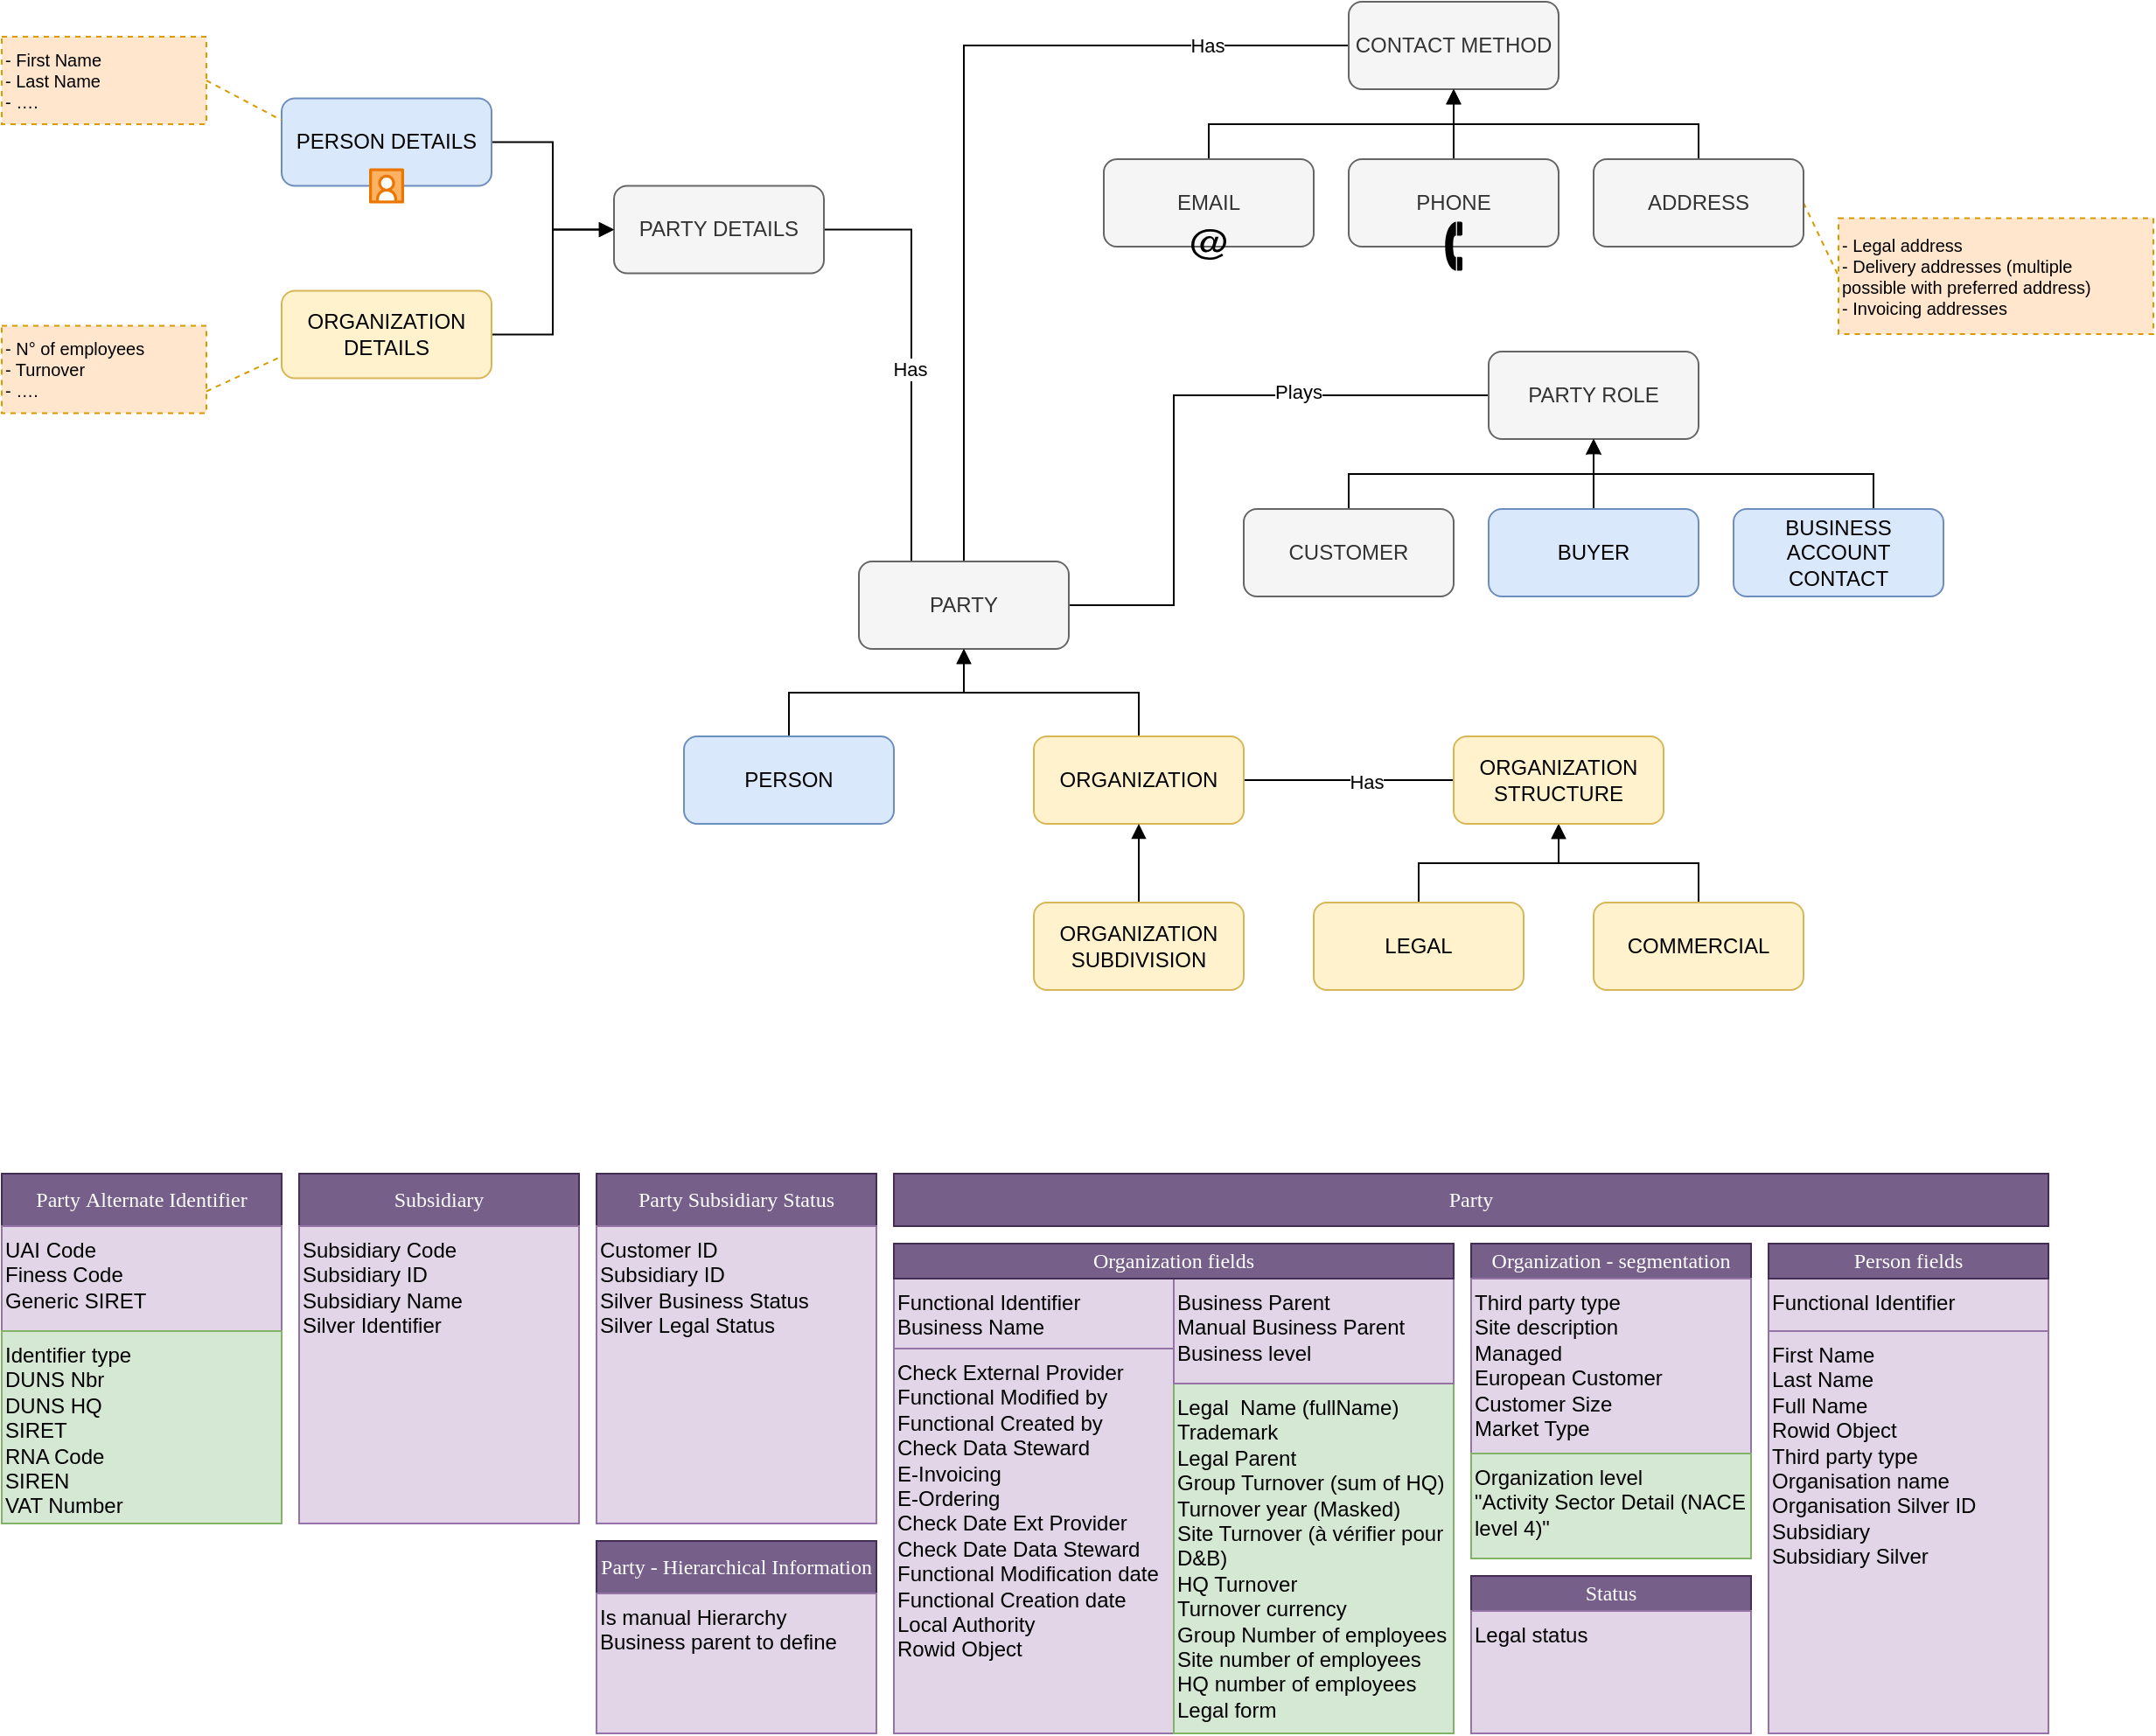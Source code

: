 <mxfile version="25.0.3">
  <diagram name="Concept-Model" id="b5b7bab2-c9e2-2cf4-8b2a-24fd1a2a6d21">
    <mxGraphModel dx="2253" dy="791" grid="1" gridSize="10" guides="1" tooltips="1" connect="1" arrows="1" fold="1" page="1" pageScale="1" pageWidth="827" pageHeight="1169" background="none" math="0" shadow="0">
      <root>
        <mxCell id="0" />
        <mxCell id="1" parent="0" />
        <mxCell id="rktopHRJ8DNvwgO-e6lh-18" style="edgeStyle=orthogonalEdgeStyle;rounded=0;orthogonalLoop=1;jettySize=auto;html=1;entryX=1;entryY=0.5;entryDx=0;entryDy=0;exitX=0.25;exitY=0;exitDx=0;exitDy=0;endArrow=none;endFill=0;fontStyle=0" edge="1" parent="1" source="rktopHRJ8DNvwgO-e6lh-1" target="rktopHRJ8DNvwgO-e6lh-12">
          <mxGeometry relative="1" as="geometry" />
        </mxCell>
        <mxCell id="rktopHRJ8DNvwgO-e6lh-19" value="Has" style="edgeLabel;html=1;align=center;verticalAlign=middle;resizable=0;points=[];" vertex="1" connectable="0" parent="rktopHRJ8DNvwgO-e6lh-18">
          <mxGeometry x="-0.081" y="1" relative="1" as="geometry">
            <mxPoint as="offset" />
          </mxGeometry>
        </mxCell>
        <mxCell id="rktopHRJ8DNvwgO-e6lh-30" style="edgeStyle=orthogonalEdgeStyle;rounded=0;orthogonalLoop=1;jettySize=auto;html=1;entryX=0;entryY=0.5;entryDx=0;entryDy=0;endArrow=none;endFill=0;" edge="1" parent="1" source="rktopHRJ8DNvwgO-e6lh-1" target="rktopHRJ8DNvwgO-e6lh-22">
          <mxGeometry relative="1" as="geometry">
            <Array as="points">
              <mxPoint x="190" y="365" />
              <mxPoint x="190" y="245" />
            </Array>
          </mxGeometry>
        </mxCell>
        <mxCell id="rktopHRJ8DNvwgO-e6lh-31" value="Plays" style="edgeLabel;html=1;align=center;verticalAlign=middle;resizable=0;points=[];" vertex="1" connectable="0" parent="rktopHRJ8DNvwgO-e6lh-30">
          <mxGeometry x="0.391" y="2" relative="1" as="geometry">
            <mxPoint as="offset" />
          </mxGeometry>
        </mxCell>
        <mxCell id="rktopHRJ8DNvwgO-e6lh-36" style="edgeStyle=orthogonalEdgeStyle;rounded=0;orthogonalLoop=1;jettySize=auto;html=1;entryX=0;entryY=0.5;entryDx=0;entryDy=0;endArrow=none;endFill=0;" edge="1" parent="1" source="rktopHRJ8DNvwgO-e6lh-1" target="rktopHRJ8DNvwgO-e6lh-32">
          <mxGeometry relative="1" as="geometry">
            <Array as="points">
              <mxPoint x="70" y="45" />
            </Array>
          </mxGeometry>
        </mxCell>
        <mxCell id="rktopHRJ8DNvwgO-e6lh-37" value="Has" style="edgeLabel;html=1;align=center;verticalAlign=middle;resizable=0;points=[];" vertex="1" connectable="0" parent="rktopHRJ8DNvwgO-e6lh-36">
          <mxGeometry x="0.685" relative="1" as="geometry">
            <mxPoint as="offset" />
          </mxGeometry>
        </mxCell>
        <mxCell id="rktopHRJ8DNvwgO-e6lh-1" value="PARTY" style="rounded=1;whiteSpace=wrap;html=1;fillColor=#f5f5f5;fontColor=#333333;strokeColor=#666666;" vertex="1" parent="1">
          <mxGeometry x="10" y="340" width="120" height="50" as="geometry" />
        </mxCell>
        <mxCell id="rktopHRJ8DNvwgO-e6lh-4" style="edgeStyle=orthogonalEdgeStyle;rounded=0;orthogonalLoop=1;jettySize=auto;html=1;entryX=0.5;entryY=1;entryDx=0;entryDy=0;endArrow=block;endFill=1;" edge="1" parent="1" source="rktopHRJ8DNvwgO-e6lh-2" target="rktopHRJ8DNvwgO-e6lh-1">
          <mxGeometry relative="1" as="geometry" />
        </mxCell>
        <mxCell id="rktopHRJ8DNvwgO-e6lh-2" value="PERSON" style="rounded=1;whiteSpace=wrap;html=1;fillColor=#dae8fc;strokeColor=#6c8ebf;" vertex="1" parent="1">
          <mxGeometry x="-90" y="440" width="120" height="50" as="geometry" />
        </mxCell>
        <mxCell id="rktopHRJ8DNvwgO-e6lh-5" style="edgeStyle=orthogonalEdgeStyle;rounded=0;orthogonalLoop=1;jettySize=auto;html=1;entryX=0.5;entryY=1;entryDx=0;entryDy=0;endArrow=block;endFill=1;" edge="1" parent="1" source="rktopHRJ8DNvwgO-e6lh-3" target="rktopHRJ8DNvwgO-e6lh-1">
          <mxGeometry relative="1" as="geometry" />
        </mxCell>
        <mxCell id="rktopHRJ8DNvwgO-e6lh-20" style="edgeStyle=orthogonalEdgeStyle;rounded=0;orthogonalLoop=1;jettySize=auto;html=1;endArrow=none;endFill=0;" edge="1" parent="1" source="rktopHRJ8DNvwgO-e6lh-3" target="rktopHRJ8DNvwgO-e6lh-9">
          <mxGeometry relative="1" as="geometry" />
        </mxCell>
        <mxCell id="rktopHRJ8DNvwgO-e6lh-21" value="Has" style="edgeLabel;html=1;align=center;verticalAlign=middle;resizable=0;points=[];" vertex="1" connectable="0" parent="rktopHRJ8DNvwgO-e6lh-20">
          <mxGeometry x="0.167" y="-1" relative="1" as="geometry">
            <mxPoint as="offset" />
          </mxGeometry>
        </mxCell>
        <mxCell id="rktopHRJ8DNvwgO-e6lh-3" value="ORGANIZATION" style="rounded=1;whiteSpace=wrap;html=1;fillColor=#fff2cc;strokeColor=#d6b656;" vertex="1" parent="1">
          <mxGeometry x="110" y="440" width="120" height="50" as="geometry" />
        </mxCell>
        <mxCell id="rktopHRJ8DNvwgO-e6lh-63" value="" style="edgeStyle=orthogonalEdgeStyle;rounded=0;orthogonalLoop=1;jettySize=auto;html=1;endArrow=block;endFill=1;" edge="1" parent="1" source="rktopHRJ8DNvwgO-e6lh-6" target="rktopHRJ8DNvwgO-e6lh-3">
          <mxGeometry relative="1" as="geometry" />
        </mxCell>
        <mxCell id="rktopHRJ8DNvwgO-e6lh-6" value="ORGANIZATION SUBDIVISION" style="rounded=1;whiteSpace=wrap;html=1;fillColor=#fff2cc;strokeColor=#d6b656;" vertex="1" parent="1">
          <mxGeometry x="110" y="535" width="120" height="50" as="geometry" />
        </mxCell>
        <mxCell id="rktopHRJ8DNvwgO-e6lh-10" style="edgeStyle=orthogonalEdgeStyle;rounded=0;orthogonalLoop=1;jettySize=auto;html=1;entryX=0.5;entryY=1;entryDx=0;entryDy=0;endArrow=block;endFill=1;" edge="1" parent="1" source="rktopHRJ8DNvwgO-e6lh-7" target="rktopHRJ8DNvwgO-e6lh-9">
          <mxGeometry relative="1" as="geometry" />
        </mxCell>
        <mxCell id="rktopHRJ8DNvwgO-e6lh-7" value="LEGAL" style="rounded=1;whiteSpace=wrap;html=1;fillColor=#fff2cc;strokeColor=#d6b656;" vertex="1" parent="1">
          <mxGeometry x="270" y="535" width="120" height="50" as="geometry" />
        </mxCell>
        <mxCell id="rktopHRJ8DNvwgO-e6lh-11" style="edgeStyle=orthogonalEdgeStyle;rounded=0;orthogonalLoop=1;jettySize=auto;html=1;entryX=0.5;entryY=1;entryDx=0;entryDy=0;endArrow=block;endFill=1;" edge="1" parent="1" source="rktopHRJ8DNvwgO-e6lh-8" target="rktopHRJ8DNvwgO-e6lh-9">
          <mxGeometry relative="1" as="geometry" />
        </mxCell>
        <mxCell id="rktopHRJ8DNvwgO-e6lh-8" value="COMMERCIAL" style="rounded=1;whiteSpace=wrap;html=1;fillColor=#fff2cc;strokeColor=#d6b656;" vertex="1" parent="1">
          <mxGeometry x="430" y="535" width="120" height="50" as="geometry" />
        </mxCell>
        <mxCell id="rktopHRJ8DNvwgO-e6lh-9" value="ORGANIZATION STRUCTURE" style="rounded=1;whiteSpace=wrap;html=1;fillColor=#fff2cc;strokeColor=#d6b656;" vertex="1" parent="1">
          <mxGeometry x="350" y="440" width="120" height="50" as="geometry" />
        </mxCell>
        <mxCell id="rktopHRJ8DNvwgO-e6lh-12" value="PARTY DETAILS" style="rounded=1;whiteSpace=wrap;html=1;fillColor=#f5f5f5;fontColor=#333333;strokeColor=#666666;" vertex="1" parent="1">
          <mxGeometry x="-130" y="125.25" width="120" height="50" as="geometry" />
        </mxCell>
        <mxCell id="rktopHRJ8DNvwgO-e6lh-15" style="edgeStyle=orthogonalEdgeStyle;rounded=0;orthogonalLoop=1;jettySize=auto;html=1;entryX=0;entryY=0.5;entryDx=0;entryDy=0;horizontal=1;endArrow=block;endFill=1;" edge="1" parent="1" source="rktopHRJ8DNvwgO-e6lh-13" target="rktopHRJ8DNvwgO-e6lh-12">
          <mxGeometry relative="1" as="geometry" />
        </mxCell>
        <mxCell id="rktopHRJ8DNvwgO-e6lh-13" value="PERSON DETAILS" style="rounded=1;whiteSpace=wrap;html=1;fillColor=#dae8fc;strokeColor=#6c8ebf;" vertex="1" parent="1">
          <mxGeometry x="-320" y="75.25" width="120" height="50" as="geometry" />
        </mxCell>
        <mxCell id="rktopHRJ8DNvwgO-e6lh-17" style="edgeStyle=orthogonalEdgeStyle;rounded=0;orthogonalLoop=1;jettySize=auto;html=1;entryX=0;entryY=0.5;entryDx=0;entryDy=0;endArrow=block;endFill=1;" edge="1" parent="1" source="rktopHRJ8DNvwgO-e6lh-14" target="rktopHRJ8DNvwgO-e6lh-12">
          <mxGeometry relative="1" as="geometry" />
        </mxCell>
        <mxCell id="rktopHRJ8DNvwgO-e6lh-14" value="ORGANIZATION DETAILS" style="rounded=1;whiteSpace=wrap;html=1;fillColor=#fff2cc;strokeColor=#d6b656;" vertex="1" parent="1">
          <mxGeometry x="-320" y="185.25" width="120" height="50" as="geometry" />
        </mxCell>
        <mxCell id="rktopHRJ8DNvwgO-e6lh-22" value="PARTY ROLE" style="rounded=1;whiteSpace=wrap;html=1;fillColor=#f5f5f5;fontColor=#333333;strokeColor=#666666;" vertex="1" parent="1">
          <mxGeometry x="370" y="220" width="120" height="50" as="geometry" />
        </mxCell>
        <mxCell id="rktopHRJ8DNvwgO-e6lh-26" style="edgeStyle=orthogonalEdgeStyle;rounded=0;orthogonalLoop=1;jettySize=auto;html=1;exitX=0.5;exitY=0;exitDx=0;exitDy=0;endArrow=block;endFill=1;" edge="1" parent="1" source="rktopHRJ8DNvwgO-e6lh-23" target="rktopHRJ8DNvwgO-e6lh-22">
          <mxGeometry relative="1" as="geometry" />
        </mxCell>
        <mxCell id="rktopHRJ8DNvwgO-e6lh-23" value="CUSTOMER" style="rounded=1;whiteSpace=wrap;html=1;fillColor=#f5f5f5;fontColor=#333333;strokeColor=#666666;" vertex="1" parent="1">
          <mxGeometry x="230" y="310" width="120" height="50" as="geometry" />
        </mxCell>
        <mxCell id="rktopHRJ8DNvwgO-e6lh-27" style="edgeStyle=orthogonalEdgeStyle;rounded=0;orthogonalLoop=1;jettySize=auto;html=1;entryX=0.5;entryY=1;entryDx=0;entryDy=0;endArrow=block;endFill=1;" edge="1" parent="1" source="rktopHRJ8DNvwgO-e6lh-24" target="rktopHRJ8DNvwgO-e6lh-22">
          <mxGeometry relative="1" as="geometry" />
        </mxCell>
        <mxCell id="rktopHRJ8DNvwgO-e6lh-24" value="BUYER" style="rounded=1;whiteSpace=wrap;html=1;fillColor=#dae8fc;strokeColor=#6c8ebf;" vertex="1" parent="1">
          <mxGeometry x="370" y="310" width="120" height="50" as="geometry" />
        </mxCell>
        <mxCell id="rktopHRJ8DNvwgO-e6lh-28" style="edgeStyle=orthogonalEdgeStyle;rounded=0;orthogonalLoop=1;jettySize=auto;html=1;entryX=0.5;entryY=1;entryDx=0;entryDy=0;endArrow=classic;endFill=1;" edge="1" parent="1" source="rktopHRJ8DNvwgO-e6lh-25" target="rktopHRJ8DNvwgO-e6lh-22">
          <mxGeometry relative="1" as="geometry">
            <Array as="points">
              <mxPoint x="590" y="290" />
              <mxPoint x="430" y="290" />
            </Array>
          </mxGeometry>
        </mxCell>
        <mxCell id="rktopHRJ8DNvwgO-e6lh-25" value="BUSINESS ACCOUNT CONTACT" style="rounded=1;whiteSpace=wrap;html=1;fillColor=#dae8fc;strokeColor=#6c8ebf;" vertex="1" parent="1">
          <mxGeometry x="510" y="310" width="120" height="50" as="geometry" />
        </mxCell>
        <mxCell id="rktopHRJ8DNvwgO-e6lh-32" value="CONTACT METHOD" style="rounded=1;whiteSpace=wrap;html=1;fillColor=#f5f5f5;fontColor=#333333;strokeColor=#666666;" vertex="1" parent="1">
          <mxGeometry x="290" y="20" width="120" height="50" as="geometry" />
        </mxCell>
        <mxCell id="rktopHRJ8DNvwgO-e6lh-39" value="" style="edgeStyle=orthogonalEdgeStyle;rounded=0;orthogonalLoop=1;jettySize=auto;html=1;endArrow=block;endFill=1;" edge="1" parent="1" source="rktopHRJ8DNvwgO-e6lh-33" target="rktopHRJ8DNvwgO-e6lh-32">
          <mxGeometry relative="1" as="geometry" />
        </mxCell>
        <mxCell id="rktopHRJ8DNvwgO-e6lh-33" value="PHONE" style="rounded=1;whiteSpace=wrap;html=1;fillColor=#f5f5f5;fontColor=#333333;strokeColor=#666666;" vertex="1" parent="1">
          <mxGeometry x="290" y="110" width="120" height="50" as="geometry" />
        </mxCell>
        <mxCell id="rktopHRJ8DNvwgO-e6lh-38" style="edgeStyle=orthogonalEdgeStyle;rounded=0;orthogonalLoop=1;jettySize=auto;html=1;entryX=0.5;entryY=1;entryDx=0;entryDy=0;endArrow=block;endFill=1;" edge="1" parent="1" source="rktopHRJ8DNvwgO-e6lh-34" target="rktopHRJ8DNvwgO-e6lh-32">
          <mxGeometry relative="1" as="geometry">
            <Array as="points">
              <mxPoint x="210" y="90" />
              <mxPoint x="350" y="90" />
            </Array>
          </mxGeometry>
        </mxCell>
        <mxCell id="rktopHRJ8DNvwgO-e6lh-34" value="EMAIL" style="rounded=1;whiteSpace=wrap;html=1;fillColor=#f5f5f5;fontColor=#333333;strokeColor=#666666;" vertex="1" parent="1">
          <mxGeometry x="150" y="110" width="120" height="50" as="geometry" />
        </mxCell>
        <mxCell id="rktopHRJ8DNvwgO-e6lh-40" style="edgeStyle=orthogonalEdgeStyle;rounded=0;orthogonalLoop=1;jettySize=auto;html=1;entryX=0.5;entryY=1;entryDx=0;entryDy=0;endArrow=block;endFill=1;" edge="1" parent="1" source="rktopHRJ8DNvwgO-e6lh-35" target="rktopHRJ8DNvwgO-e6lh-32">
          <mxGeometry relative="1" as="geometry">
            <Array as="points">
              <mxPoint x="490" y="90" />
              <mxPoint x="350" y="90" />
            </Array>
          </mxGeometry>
        </mxCell>
        <mxCell id="rktopHRJ8DNvwgO-e6lh-58" style="rounded=0;orthogonalLoop=1;jettySize=auto;html=1;exitX=1;exitY=0.5;exitDx=0;exitDy=0;entryX=0;entryY=0.5;entryDx=0;entryDy=0;endArrow=none;endFill=0;fillColor=#ffe6cc;strokeColor=#d79b00;dashed=1;" edge="1" parent="1" source="rktopHRJ8DNvwgO-e6lh-35" target="rktopHRJ8DNvwgO-e6lh-56">
          <mxGeometry relative="1" as="geometry" />
        </mxCell>
        <mxCell id="rktopHRJ8DNvwgO-e6lh-35" value="ADDRESS" style="rounded=1;whiteSpace=wrap;html=1;fillColor=#f5f5f5;fontColor=#333333;strokeColor=#666666;" vertex="1" parent="1">
          <mxGeometry x="430" y="110" width="120" height="50" as="geometry" />
        </mxCell>
        <mxCell id="rktopHRJ8DNvwgO-e6lh-41" value="" style="verticalLabelPosition=bottom;aspect=fixed;html=1;shape=mxgraph.salesforce.social_studio;" vertex="1" parent="1">
          <mxGeometry x="-270" y="115.25" width="20" height="20" as="geometry" />
        </mxCell>
        <mxCell id="rktopHRJ8DNvwgO-e6lh-43" value="" style="shape=mxgraph.signs.tech.at_2;html=1;pointerEvents=1;fillColor=#000000;strokeColor=none;verticalLabelPosition=bottom;verticalAlign=top;align=center;sketch=0;" vertex="1" parent="1">
          <mxGeometry x="200" y="150" width="20" height="17.5" as="geometry" />
        </mxCell>
        <mxCell id="rktopHRJ8DNvwgO-e6lh-45" value="" style="shape=mxgraph.signs.tech.telephone_2;html=1;pointerEvents=1;fillColor=#000000;strokeColor=none;verticalLabelPosition=bottom;verticalAlign=top;align=center;sketch=0;" vertex="1" parent="1">
          <mxGeometry x="345" y="145.75" width="10" height="28" as="geometry" />
        </mxCell>
        <mxCell id="rktopHRJ8DNvwgO-e6lh-49" value="" style="shape=image;verticalLabelPosition=bottom;labelBackgroundColor=default;verticalAlign=top;aspect=fixed;imageAspect=0;image=https://www.atlasante.fr/upload/gedit/1/picto_geoloc.png;" vertex="1" parent="1">
          <mxGeometry x="475" y="143.75" width="30" height="30" as="geometry" />
        </mxCell>
        <mxCell id="rktopHRJ8DNvwgO-e6lh-56" value="- Legal address&lt;br&gt;- Delivery addresses (multiple&lt;br&gt;possible with preferred address)&lt;br&gt;- Invoicing addresses" style="text;html=1;align=left;verticalAlign=middle;whiteSpace=wrap;rounded=0;fontSize=10;fillColor=#ffe6cc;strokeColor=#d79b00;dashed=1;" vertex="1" parent="1">
          <mxGeometry x="570" y="143.75" width="180" height="66.25" as="geometry" />
        </mxCell>
        <mxCell id="rktopHRJ8DNvwgO-e6lh-59" value="- First Name&lt;br&gt;- Last Name&lt;br&gt;- …." style="text;html=1;align=left;verticalAlign=middle;whiteSpace=wrap;rounded=0;fillColor=#ffe6cc;strokeColor=#d79b00;dashed=1;fontSize=10;" vertex="1" parent="1">
          <mxGeometry x="-480" y="40" width="117" height="50" as="geometry" />
        </mxCell>
        <mxCell id="rktopHRJ8DNvwgO-e6lh-60" style="rounded=0;orthogonalLoop=1;jettySize=auto;html=1;exitX=1;exitY=0.5;exitDx=0;exitDy=0;entryX=0;entryY=0.25;entryDx=0;entryDy=0;endArrow=none;endFill=0;fillColor=#ffe6cc;strokeColor=#d79b00;dashed=1;fontSize=10;" edge="1" parent="1" source="rktopHRJ8DNvwgO-e6lh-59" target="rktopHRJ8DNvwgO-e6lh-13">
          <mxGeometry relative="1" as="geometry">
            <mxPoint x="-350" y="65.25" as="sourcePoint" />
            <mxPoint x="-330" y="107.25" as="targetPoint" />
          </mxGeometry>
        </mxCell>
        <mxCell id="rktopHRJ8DNvwgO-e6lh-61" value="- N° of employees&lt;br&gt;- Turnover&lt;br&gt;- …." style="text;html=1;align=left;verticalAlign=middle;whiteSpace=wrap;rounded=0;fillColor=#ffe6cc;strokeColor=#d79b00;dashed=1;fontSize=10;" vertex="1" parent="1">
          <mxGeometry x="-480" y="205.25" width="117" height="50" as="geometry" />
        </mxCell>
        <mxCell id="rktopHRJ8DNvwgO-e6lh-62" style="rounded=0;orthogonalLoop=1;jettySize=auto;html=1;exitX=1;exitY=0.75;exitDx=0;exitDy=0;entryX=0;entryY=0.75;entryDx=0;entryDy=0;endArrow=none;endFill=0;fillColor=#ffe6cc;strokeColor=#d79b00;dashed=1;fontSize=10;" edge="1" parent="1" source="rktopHRJ8DNvwgO-e6lh-61" target="rktopHRJ8DNvwgO-e6lh-14">
          <mxGeometry relative="1" as="geometry">
            <mxPoint x="-363" y="192.25" as="sourcePoint" />
            <mxPoint x="-320" y="215.25" as="targetPoint" />
          </mxGeometry>
        </mxCell>
        <mxCell id="rktopHRJ8DNvwgO-e6lh-64" value="&lt;p style=&quot;language:fr;margin-top:0pt;margin-bottom:0pt;margin-left:0in;&lt;br/&gt;text-align:left;direction:ltr;unicode-bidi:embed;vertical-align:middle;&lt;br/&gt;mso-line-break-override:none;word-break:normal;punctuation-wrap:hanging&quot;&gt;&lt;font&gt;&lt;span style=&quot;font-family: Calibri;&quot;&gt;Party&amp;nbsp;&lt;/span&gt;&lt;span style=&quot;background-color: initial; font-family: Calibri;&quot;&gt;Alternate&amp;nbsp;&lt;/span&gt;&lt;span style=&quot;background-color: initial; font-family: Calibri;&quot;&gt;Identifier&lt;/span&gt;&lt;/font&gt;&lt;/p&gt;" style="rounded=0;whiteSpace=wrap;html=1;fillColor=#76608a;strokeColor=#432D57;fontColor=#ffffff;" vertex="1" parent="1">
          <mxGeometry x="-480" y="690" width="160" height="30" as="geometry" />
        </mxCell>
        <mxCell id="rktopHRJ8DNvwgO-e6lh-65" value="&lt;p style=&quot;language:fr;margin-top:0pt;margin-bottom:0pt;margin-left:0in;&lt;br/&gt;text-align:left;direction:ltr;unicode-bidi:embed;vertical-align:middle;&lt;br/&gt;mso-line-break-override:none;word-break:normal;punctuation-wrap:hanging&quot;&gt;UAI Code&lt;/p&gt;&lt;p style=&quot;language:fr;margin-top:0pt;margin-bottom:0pt;margin-left:0in;&lt;br/&gt;text-align:left;direction:ltr;unicode-bidi:embed;vertical-align:middle;&lt;br/&gt;mso-line-break-override:none;word-break:normal;punctuation-wrap:hanging&quot;&gt;Finess Code&lt;/p&gt;&lt;p style=&quot;language:fr;margin-top:0pt;margin-bottom:0pt;margin-left:0in;&lt;br/&gt;text-align:left;direction:ltr;unicode-bidi:embed;vertical-align:middle;&lt;br/&gt;mso-line-break-override:none;word-break:normal;punctuation-wrap:hanging&quot;&gt;Generic SIRET&lt;/p&gt;" style="rounded=0;whiteSpace=wrap;html=1;align=left;fillColor=#e1d5e7;strokeColor=#9673a6;verticalAlign=top;" vertex="1" parent="1">
          <mxGeometry x="-480" y="720" width="160" height="60" as="geometry" />
        </mxCell>
        <mxCell id="rktopHRJ8DNvwgO-e6lh-66" value="&lt;p style=&quot;language:fr;margin-top:0pt;margin-bottom:0pt;margin-left:0in;&lt;br/&gt;text-align:left;direction:ltr;unicode-bidi:embed;vertical-align:middle;&lt;br/&gt;mso-line-break-override:none;word-break:normal;punctuation-wrap:hanging&quot;&gt;&lt;font face=&quot;Calibri&quot;&gt;Subsidiary&lt;/font&gt;&lt;/p&gt;" style="rounded=0;whiteSpace=wrap;html=1;fillColor=#76608a;strokeColor=#432D57;fontColor=#ffffff;" vertex="1" parent="1">
          <mxGeometry x="-310" y="690" width="160" height="30" as="geometry" />
        </mxCell>
        <mxCell id="rktopHRJ8DNvwgO-e6lh-67" value="&lt;p style=&quot;language:fr;margin-top:0pt;margin-bottom:0pt;margin-left:0in;&lt;br/&gt;text-align:left;direction:ltr;unicode-bidi:embed;vertical-align:middle;&lt;br/&gt;mso-line-break-override:none;word-break:normal;punctuation-wrap:hanging&quot;&gt;Subsidiary Code&lt;/p&gt;&lt;p style=&quot;language:fr;margin-top:0pt;margin-bottom:0pt;margin-left:0in;&lt;br/&gt;text-align:left;direction:ltr;unicode-bidi:embed;vertical-align:middle;&lt;br/&gt;mso-line-break-override:none;word-break:normal;punctuation-wrap:hanging&quot;&gt;Subsidiary ID&lt;/p&gt;&lt;p style=&quot;language:fr;margin-top:0pt;margin-bottom:0pt;margin-left:0in;&lt;br/&gt;text-align:left;direction:ltr;unicode-bidi:embed;vertical-align:middle;&lt;br/&gt;mso-line-break-override:none;word-break:normal;punctuation-wrap:hanging&quot;&gt;Subsidiary Name&lt;/p&gt;&lt;p style=&quot;language:fr;margin-top:0pt;margin-bottom:0pt;margin-left:0in;&lt;br/&gt;text-align:left;direction:ltr;unicode-bidi:embed;vertical-align:middle;&lt;br/&gt;mso-line-break-override:none;word-break:normal;punctuation-wrap:hanging&quot;&gt;Silver Identifier&lt;/p&gt;&lt;div&gt;&lt;br&gt;&lt;/div&gt;" style="rounded=0;whiteSpace=wrap;html=1;align=left;fillColor=#e1d5e7;strokeColor=#9673a6;verticalAlign=top;" vertex="1" parent="1">
          <mxGeometry x="-310" y="720" width="160" height="170" as="geometry" />
        </mxCell>
        <mxCell id="rktopHRJ8DNvwgO-e6lh-68" value="&lt;p style=&quot;language:fr;margin-top:0pt;margin-bottom:0pt;margin-left:0in;&lt;br/&gt;text-align:left;direction:ltr;unicode-bidi:embed;vertical-align:middle;&lt;br/&gt;mso-line-break-override:none;word-break:normal;punctuation-wrap:hanging&quot;&gt;&lt;font face=&quot;Calibri&quot;&gt;Party Subsidiary Status&lt;/font&gt;&lt;/p&gt;" style="rounded=0;whiteSpace=wrap;html=1;fillColor=#76608a;strokeColor=#432D57;fontColor=#ffffff;" vertex="1" parent="1">
          <mxGeometry x="-140" y="690" width="160" height="30" as="geometry" />
        </mxCell>
        <mxCell id="rktopHRJ8DNvwgO-e6lh-69" value="&lt;p style=&quot;language:fr;margin-top:0pt;margin-bottom:0pt;margin-left:0in;&lt;br/&gt;text-align:left;direction:ltr;unicode-bidi:embed;vertical-align:middle;&lt;br/&gt;mso-line-break-override:none;word-break:normal;punctuation-wrap:hanging&quot;&gt;Customer ID&lt;/p&gt;&lt;p style=&quot;language:fr;margin-top:0pt;margin-bottom:0pt;margin-left:0in;&lt;br/&gt;text-align:left;direction:ltr;unicode-bidi:embed;vertical-align:middle;&lt;br/&gt;mso-line-break-override:none;word-break:normal;punctuation-wrap:hanging&quot;&gt;Subsidiary ID&lt;/p&gt;&lt;p style=&quot;language:fr;margin-top:0pt;margin-bottom:0pt;margin-left:0in;&lt;br/&gt;text-align:left;direction:ltr;unicode-bidi:embed;vertical-align:middle;&lt;br/&gt;mso-line-break-override:none;word-break:normal;punctuation-wrap:hanging&quot;&gt;Silver Business Status&amp;nbsp;&amp;nbsp;&lt;/p&gt;&lt;p style=&quot;language:fr;margin-top:0pt;margin-bottom:0pt;margin-left:0in;&lt;br/&gt;text-align:left;direction:ltr;unicode-bidi:embed;vertical-align:middle;&lt;br/&gt;mso-line-break-override:none;word-break:normal;punctuation-wrap:hanging&quot;&gt;Silver Legal Status&lt;/p&gt;" style="rounded=0;whiteSpace=wrap;html=1;align=left;fillColor=#e1d5e7;strokeColor=#9673a6;verticalAlign=top;" vertex="1" parent="1">
          <mxGeometry x="-140" y="720" width="160" height="170" as="geometry" />
        </mxCell>
        <mxCell id="rktopHRJ8DNvwgO-e6lh-70" value="&lt;p style=&quot;language:fr;margin-top:0pt;margin-bottom:0pt;margin-left:0in;&lt;br/&gt;text-align:left;direction:ltr;unicode-bidi:embed;vertical-align:middle;&lt;br/&gt;mso-line-break-override:none;word-break:normal;punctuation-wrap:hanging&quot;&gt;&lt;font face=&quot;Calibri&quot;&gt;Party&lt;/font&gt;&lt;/p&gt;" style="rounded=0;whiteSpace=wrap;html=1;fillColor=#76608a;strokeColor=#432D57;fontColor=#ffffff;" vertex="1" parent="1">
          <mxGeometry x="30" y="690" width="660" height="30" as="geometry" />
        </mxCell>
        <mxCell id="rktopHRJ8DNvwgO-e6lh-71" value="&lt;p style=&quot;language:fr;margin-top:0pt;margin-bottom:0pt;margin-left:0in;&lt;br/&gt;text-align:left;direction:ltr;unicode-bidi:embed;vertical-align:middle;&lt;br/&gt;mso-line-break-override:none;word-break:normal;punctuation-wrap:hanging&quot;&gt;Check External Provider&lt;/p&gt;&lt;p style=&quot;language:fr;margin-top:0pt;margin-bottom:0pt;margin-left:0in;&lt;br/&gt;text-align:left;direction:ltr;unicode-bidi:embed;vertical-align:middle;&lt;br/&gt;mso-line-break-override:none;word-break:normal;punctuation-wrap:hanging&quot;&gt;Functional Modified by&amp;nbsp;&lt;/p&gt;&lt;p style=&quot;language:fr;margin-top:0pt;margin-bottom:0pt;margin-left:0in;&lt;br/&gt;text-align:left;direction:ltr;unicode-bidi:embed;vertical-align:middle;&lt;br/&gt;mso-line-break-override:none;word-break:normal;punctuation-wrap:hanging&quot;&gt;Functional Created by&lt;/p&gt;&lt;p style=&quot;language:fr;margin-top:0pt;margin-bottom:0pt;margin-left:0in;&lt;br/&gt;text-align:left;direction:ltr;unicode-bidi:embed;vertical-align:middle;&lt;br/&gt;mso-line-break-override:none;word-break:normal;punctuation-wrap:hanging&quot;&gt;Check Data Steward&lt;/p&gt;&lt;p style=&quot;language:fr;margin-top:0pt;margin-bottom:0pt;margin-left:0in;&lt;br/&gt;text-align:left;direction:ltr;unicode-bidi:embed;vertical-align:middle;&lt;br/&gt;mso-line-break-override:none;word-break:normal;punctuation-wrap:hanging&quot;&gt;E-Invoicing&lt;/p&gt;&lt;p style=&quot;language:fr;margin-top:0pt;margin-bottom:0pt;margin-left:0in;&lt;br/&gt;text-align:left;direction:ltr;unicode-bidi:embed;vertical-align:middle;&lt;br/&gt;mso-line-break-override:none;word-break:normal;punctuation-wrap:hanging&quot;&gt;E-Ordering&lt;/p&gt;&lt;p style=&quot;language:fr;margin-top:0pt;margin-bottom:0pt;margin-left:0in;&lt;br/&gt;text-align:left;direction:ltr;unicode-bidi:embed;vertical-align:middle;&lt;br/&gt;mso-line-break-override:none;word-break:normal;punctuation-wrap:hanging&quot;&gt;Check Date Ext Provider&lt;/p&gt;&lt;p style=&quot;language:fr;margin-top:0pt;margin-bottom:0pt;margin-left:0in;&lt;br/&gt;text-align:left;direction:ltr;unicode-bidi:embed;vertical-align:middle;&lt;br/&gt;mso-line-break-override:none;word-break:normal;punctuation-wrap:hanging&quot;&gt;Check Date Data Steward&lt;/p&gt;&lt;p style=&quot;language:fr;margin-top:0pt;margin-bottom:0pt;margin-left:0in;&lt;br/&gt;text-align:left;direction:ltr;unicode-bidi:embed;vertical-align:middle;&lt;br/&gt;mso-line-break-override:none;word-break:normal;punctuation-wrap:hanging&quot;&gt;Functional Modification date&lt;/p&gt;&lt;p style=&quot;language:fr;margin-top:0pt;margin-bottom:0pt;margin-left:0in;&lt;br/&gt;text-align:left;direction:ltr;unicode-bidi:embed;vertical-align:middle;&lt;br/&gt;mso-line-break-override:none;word-break:normal;punctuation-wrap:hanging&quot;&gt;Functional Creation date&lt;/p&gt;&lt;p style=&quot;language:fr;margin-top:0pt;margin-bottom:0pt;margin-left:0in;&lt;br/&gt;text-align:left;direction:ltr;unicode-bidi:embed;vertical-align:middle;&lt;br/&gt;mso-line-break-override:none;word-break:normal;punctuation-wrap:hanging&quot;&gt;Local Authority&lt;/p&gt;&lt;p style=&quot;language:fr;margin-top:0pt;margin-bottom:0pt;margin-left:0in;&lt;br/&gt;text-align:left;direction:ltr;unicode-bidi:embed;vertical-align:middle;&lt;br/&gt;mso-line-break-override:none;word-break:normal;punctuation-wrap:hanging&quot;&gt;Rowid Object&lt;/p&gt;" style="rounded=0;whiteSpace=wrap;html=1;align=left;fillColor=#e1d5e7;strokeColor=#9673a6;verticalAlign=top;" vertex="1" parent="1">
          <mxGeometry x="30" y="790" width="160" height="220" as="geometry" />
        </mxCell>
        <mxCell id="rktopHRJ8DNvwgO-e6lh-72" value="&lt;p style=&quot;language:fr;margin-top:0pt;margin-bottom:0pt;margin-left:0in;&lt;br/&gt;text-align:left;direction:ltr;unicode-bidi:embed;vertical-align:middle;&lt;br/&gt;mso-line-break-override:none;word-break:normal;punctuation-wrap:hanging&quot;&gt;Identifier type&lt;/p&gt;&lt;p style=&quot;language:fr;margin-top:0pt;margin-bottom:0pt;margin-left:0in;&lt;br/&gt;text-align:left;direction:ltr;unicode-bidi:embed;vertical-align:middle;&lt;br/&gt;mso-line-break-override:none;word-break:normal;punctuation-wrap:hanging&quot;&gt;DUNS Nbr&lt;/p&gt;&lt;p style=&quot;language:fr;margin-top:0pt;margin-bottom:0pt;margin-left:0in;&lt;br/&gt;text-align:left;direction:ltr;unicode-bidi:embed;vertical-align:middle;&lt;br/&gt;mso-line-break-override:none;word-break:normal;punctuation-wrap:hanging&quot;&gt;DUNS HQ&lt;/p&gt;&lt;p style=&quot;language:fr;margin-top:0pt;margin-bottom:0pt;margin-left:0in;&lt;br/&gt;text-align:left;direction:ltr;unicode-bidi:embed;vertical-align:middle;&lt;br/&gt;mso-line-break-override:none;word-break:normal;punctuation-wrap:hanging&quot;&gt;SIRET&lt;/p&gt;&lt;p style=&quot;language:fr;margin-top:0pt;margin-bottom:0pt;margin-left:0in;&lt;br/&gt;text-align:left;direction:ltr;unicode-bidi:embed;vertical-align:middle;&lt;br/&gt;mso-line-break-override:none;word-break:normal;punctuation-wrap:hanging&quot;&gt;RNA Code&lt;/p&gt;&lt;p style=&quot;language:fr;margin-top:0pt;margin-bottom:0pt;margin-left:0in;&lt;br/&gt;text-align:left;direction:ltr;unicode-bidi:embed;vertical-align:middle;&lt;br/&gt;mso-line-break-override:none;word-break:normal;punctuation-wrap:hanging&quot;&gt;SIREN&lt;/p&gt;&lt;p style=&quot;language:fr;margin-top:0pt;margin-bottom:0pt;margin-left:0in;&lt;br/&gt;text-align:left;direction:ltr;unicode-bidi:embed;vertical-align:middle;&lt;br/&gt;mso-line-break-override:none;word-break:normal;punctuation-wrap:hanging&quot;&gt;VAT Number&lt;/p&gt;" style="rounded=0;whiteSpace=wrap;html=1;align=left;fillColor=#d5e8d4;strokeColor=#82b366;verticalAlign=top;" vertex="1" parent="1">
          <mxGeometry x="-480" y="780" width="160" height="110" as="geometry" />
        </mxCell>
        <mxCell id="rktopHRJ8DNvwgO-e6lh-73" value="&lt;p style=&quot;language:fr;margin-top:0pt;margin-bottom:0pt;margin-left:0in;&lt;br/&gt;text-align:left;direction:ltr;unicode-bidi:embed;vertical-align:middle;&lt;br/&gt;mso-line-break-override:none;word-break:normal;punctuation-wrap:hanging&quot;&gt;Functional Identifier&lt;/p&gt;&lt;p style=&quot;language:fr;margin-top:0pt;margin-bottom:0pt;margin-left:0in;&lt;br/&gt;text-align:left;direction:ltr;unicode-bidi:embed;vertical-align:middle;&lt;br/&gt;mso-line-break-override:none;word-break:normal;punctuation-wrap:hanging&quot;&gt;Business Name&lt;/p&gt;" style="rounded=0;whiteSpace=wrap;html=1;align=left;fillColor=#e1d5e7;strokeColor=#9673a6;verticalAlign=top;" vertex="1" parent="1">
          <mxGeometry x="30" y="750" width="160" height="40" as="geometry" />
        </mxCell>
        <mxCell id="rktopHRJ8DNvwgO-e6lh-74" value="&lt;p style=&quot;language:fr;margin-top:0pt;margin-bottom:0pt;margin-left:0in;&lt;br/&gt;text-align:left;direction:ltr;unicode-bidi:embed;vertical-align:middle;&lt;br/&gt;mso-line-break-override:none;word-break:normal;punctuation-wrap:hanging&quot;&gt;Legal&amp;nbsp; Name (fullName)&lt;/p&gt;&lt;p style=&quot;language:fr;margin-top:0pt;margin-bottom:0pt;margin-left:0in;&lt;br/&gt;text-align:left;direction:ltr;unicode-bidi:embed;vertical-align:middle;&lt;br/&gt;mso-line-break-override:none;word-break:normal;punctuation-wrap:hanging&quot;&gt;Trademark&lt;/p&gt;&lt;p style=&quot;language:fr;margin-top:0pt;margin-bottom:0pt;margin-left:0in;&lt;br/&gt;text-align:left;direction:ltr;unicode-bidi:embed;vertical-align:middle;&lt;br/&gt;mso-line-break-override:none;word-break:normal;punctuation-wrap:hanging&quot;&gt;Legal Parent&lt;/p&gt;&lt;p style=&quot;language:fr;margin-top:0pt;margin-bottom:0pt;margin-left:0in;&lt;br/&gt;text-align:left;direction:ltr;unicode-bidi:embed;vertical-align:middle;&lt;br/&gt;mso-line-break-override:none;word-break:normal;punctuation-wrap:hanging&quot;&gt;Group Turnover (sum of HQ)&lt;/p&gt;&lt;p style=&quot;language:fr;margin-top:0pt;margin-bottom:0pt;margin-left:0in;&lt;br/&gt;text-align:left;direction:ltr;unicode-bidi:embed;vertical-align:middle;&lt;br/&gt;mso-line-break-override:none;word-break:normal;punctuation-wrap:hanging&quot;&gt;Turnover year (Masked)&lt;/p&gt;&lt;p style=&quot;language:fr;margin-top:0pt;margin-bottom:0pt;margin-left:0in;&lt;br/&gt;text-align:left;direction:ltr;unicode-bidi:embed;vertical-align:middle;&lt;br/&gt;mso-line-break-override:none;word-break:normal;punctuation-wrap:hanging&quot;&gt;Site Turnover (à vérifier pour D&amp;amp;B)&lt;/p&gt;&lt;p style=&quot;language:fr;margin-top:0pt;margin-bottom:0pt;margin-left:0in;&lt;br/&gt;text-align:left;direction:ltr;unicode-bidi:embed;vertical-align:middle;&lt;br/&gt;mso-line-break-override:none;word-break:normal;punctuation-wrap:hanging&quot;&gt;HQ Turnover&lt;/p&gt;&lt;p style=&quot;language:fr;margin-top:0pt;margin-bottom:0pt;margin-left:0in;&lt;br/&gt;text-align:left;direction:ltr;unicode-bidi:embed;vertical-align:middle;&lt;br/&gt;mso-line-break-override:none;word-break:normal;punctuation-wrap:hanging&quot;&gt;Turnover currency&lt;/p&gt;&lt;p style=&quot;language:fr;margin-top:0pt;margin-bottom:0pt;margin-left:0in;&lt;br/&gt;text-align:left;direction:ltr;unicode-bidi:embed;vertical-align:middle;&lt;br/&gt;mso-line-break-override:none;word-break:normal;punctuation-wrap:hanging&quot;&gt;Group Number of employees&lt;/p&gt;&lt;p style=&quot;language:fr;margin-top:0pt;margin-bottom:0pt;margin-left:0in;&lt;br/&gt;text-align:left;direction:ltr;unicode-bidi:embed;vertical-align:middle;&lt;br/&gt;mso-line-break-override:none;word-break:normal;punctuation-wrap:hanging&quot;&gt;Site number of employees&lt;/p&gt;&lt;p style=&quot;language:fr;margin-top:0pt;margin-bottom:0pt;margin-left:0in;&lt;br/&gt;text-align:left;direction:ltr;unicode-bidi:embed;vertical-align:middle;&lt;br/&gt;mso-line-break-override:none;word-break:normal;punctuation-wrap:hanging&quot;&gt;HQ number of employees&lt;/p&gt;&lt;p style=&quot;language:fr;margin-top:0pt;margin-bottom:0pt;margin-left:0in;&lt;br/&gt;text-align:left;direction:ltr;unicode-bidi:embed;vertical-align:middle;&lt;br/&gt;mso-line-break-override:none;word-break:normal;punctuation-wrap:hanging&quot;&gt;Legal form&lt;/p&gt;" style="rounded=0;whiteSpace=wrap;html=1;align=left;fillColor=#d5e8d4;strokeColor=#82b366;verticalAlign=top;" vertex="1" parent="1">
          <mxGeometry x="190" y="810" width="160" height="200" as="geometry" />
        </mxCell>
        <mxCell id="rktopHRJ8DNvwgO-e6lh-75" value="&lt;p style=&quot;margin-top: 0pt; margin-bottom: 0pt; margin-left: 0in; direction: ltr; unicode-bidi: embed; vertical-align: middle; word-break: normal;&quot;&gt;Business Parent&lt;/p&gt;&lt;p style=&quot;margin-top: 0pt; margin-bottom: 0pt; margin-left: 0in; direction: ltr; unicode-bidi: embed; vertical-align: middle; word-break: normal;&quot;&gt;Manual Business Parent&lt;/p&gt;&lt;p style=&quot;margin-top: 0pt; margin-bottom: 0pt; margin-left: 0in; direction: ltr; unicode-bidi: embed; vertical-align: middle; word-break: normal;&quot;&gt;Business level&lt;/p&gt;" style="rounded=0;whiteSpace=wrap;html=1;align=left;fillColor=#e1d5e7;strokeColor=#9673a6;verticalAlign=top;" vertex="1" parent="1">
          <mxGeometry x="190" y="750" width="160" height="60" as="geometry" />
        </mxCell>
        <mxCell id="rktopHRJ8DNvwgO-e6lh-76" value="&lt;p style=&quot;margin-top: 0pt; margin-bottom: 0pt; margin-left: 0in; direction: ltr; unicode-bidi: embed; vertical-align: middle; word-break: normal;&quot;&gt;Functional Identifier&lt;/p&gt;" style="rounded=0;whiteSpace=wrap;html=1;align=left;fillColor=#e1d5e7;strokeColor=#9673a6;verticalAlign=top;" vertex="1" parent="1">
          <mxGeometry x="530" y="750" width="160" height="30" as="geometry" />
        </mxCell>
        <mxCell id="rktopHRJ8DNvwgO-e6lh-78" value="&lt;p style=&quot;language:fr;margin-top:0pt;margin-bottom:0pt;margin-left:0in;&lt;br/&gt;text-align:left;direction:ltr;unicode-bidi:embed;vertical-align:middle;&lt;br/&gt;mso-line-break-override:none;word-break:normal;punctuation-wrap:hanging&quot;&gt;&lt;font face=&quot;Calibri&quot;&gt;Organization fields&lt;/font&gt;&lt;/p&gt;" style="rounded=0;whiteSpace=wrap;html=1;fillColor=#76608a;strokeColor=#432D57;fontColor=#ffffff;" vertex="1" parent="1">
          <mxGeometry x="30" y="730" width="320" height="20" as="geometry" />
        </mxCell>
        <mxCell id="rktopHRJ8DNvwgO-e6lh-79" value="&lt;p style=&quot;language:fr;margin-top:0pt;margin-bottom:0pt;margin-left:0in;&lt;br/&gt;text-align:left;direction:ltr;unicode-bidi:embed;vertical-align:middle;&lt;br/&gt;mso-line-break-override:none;word-break:normal;punctuation-wrap:hanging&quot;&gt;&lt;font face=&quot;Calibri&quot;&gt;Organization - segmentation&lt;/font&gt;&lt;/p&gt;" style="rounded=0;whiteSpace=wrap;html=1;fillColor=#76608a;strokeColor=#432D57;fontColor=#ffffff;" vertex="1" parent="1">
          <mxGeometry x="360" y="730" width="160" height="20" as="geometry" />
        </mxCell>
        <mxCell id="rktopHRJ8DNvwgO-e6lh-80" value="&lt;p style=&quot;language:fr;margin-top:0pt;margin-bottom:0pt;margin-left:0in;&lt;br/&gt;text-align:left;direction:ltr;unicode-bidi:embed;vertical-align:middle;&lt;br/&gt;mso-line-break-override:none;word-break:normal;punctuation-wrap:hanging&quot;&gt;Third party type&lt;/p&gt;&lt;p style=&quot;language:fr;margin-top:0pt;margin-bottom:0pt;margin-left:0in;&lt;br/&gt;text-align:left;direction:ltr;unicode-bidi:embed;vertical-align:middle;&lt;br/&gt;mso-line-break-override:none;word-break:normal;punctuation-wrap:hanging&quot;&gt;Site description&lt;/p&gt;&lt;p style=&quot;language:fr;margin-top:0pt;margin-bottom:0pt;margin-left:0in;&lt;br/&gt;text-align:left;direction:ltr;unicode-bidi:embed;vertical-align:middle;&lt;br/&gt;mso-line-break-override:none;word-break:normal;punctuation-wrap:hanging&quot;&gt;Managed&lt;/p&gt;&lt;p style=&quot;language:fr;margin-top:0pt;margin-bottom:0pt;margin-left:0in;&lt;br/&gt;text-align:left;direction:ltr;unicode-bidi:embed;vertical-align:middle;&lt;br/&gt;mso-line-break-override:none;word-break:normal;punctuation-wrap:hanging&quot;&gt;European Customer&lt;/p&gt;&lt;p style=&quot;language:fr;margin-top:0pt;margin-bottom:0pt;margin-left:0in;&lt;br/&gt;text-align:left;direction:ltr;unicode-bidi:embed;vertical-align:middle;&lt;br/&gt;mso-line-break-override:none;word-break:normal;punctuation-wrap:hanging&quot;&gt;Customer Size&lt;/p&gt;&lt;p style=&quot;language:fr;margin-top:0pt;margin-bottom:0pt;margin-left:0in;&lt;br/&gt;text-align:left;direction:ltr;unicode-bidi:embed;vertical-align:middle;&lt;br/&gt;mso-line-break-override:none;word-break:normal;punctuation-wrap:hanging&quot;&gt;Market Type&lt;/p&gt;&lt;div&gt;&lt;br&gt;&lt;/div&gt;" style="rounded=0;whiteSpace=wrap;html=1;align=left;fillColor=#e1d5e7;strokeColor=#9673a6;verticalAlign=top;" vertex="1" parent="1">
          <mxGeometry x="360" y="750" width="160" height="100" as="geometry" />
        </mxCell>
        <mxCell id="rktopHRJ8DNvwgO-e6lh-81" value="&lt;p style=&quot;language:fr;margin-top:0pt;margin-bottom:0pt;margin-left:0in;&lt;br/&gt;text-align:left;direction:ltr;unicode-bidi:embed;vertical-align:middle;&lt;br/&gt;mso-line-break-override:none;word-break:normal;punctuation-wrap:hanging&quot;&gt;Organization level&lt;/p&gt;&lt;p style=&quot;language:fr;margin-top:0pt;margin-bottom:0pt;margin-left:0in;&lt;br/&gt;text-align:left;direction:ltr;unicode-bidi:embed;vertical-align:middle;&lt;br/&gt;mso-line-break-override:none;word-break:normal;punctuation-wrap:hanging&quot;&gt;&quot;Activity Sector Detail (NACE level 4)&quot;&lt;/p&gt;" style="rounded=0;whiteSpace=wrap;html=1;align=left;fillColor=#d5e8d4;strokeColor=#82b366;verticalAlign=top;" vertex="1" parent="1">
          <mxGeometry x="360" y="850" width="160" height="60" as="geometry" />
        </mxCell>
        <mxCell id="rktopHRJ8DNvwgO-e6lh-82" value="&lt;p style=&quot;language:fr;margin-top:0pt;margin-bottom:0pt;margin-left:0in;&lt;br/&gt;text-align:left;direction:ltr;unicode-bidi:embed;vertical-align:middle;&lt;br/&gt;mso-line-break-override:none;word-break:normal;punctuation-wrap:hanging&quot;&gt;&lt;font face=&quot;Calibri&quot;&gt;Status&lt;/font&gt;&lt;/p&gt;" style="rounded=0;whiteSpace=wrap;html=1;fillColor=#76608a;strokeColor=#432D57;fontColor=#ffffff;" vertex="1" parent="1">
          <mxGeometry x="360" y="920" width="160" height="20" as="geometry" />
        </mxCell>
        <mxCell id="rktopHRJ8DNvwgO-e6lh-83" value="&lt;p style=&quot;language:fr;margin-top:0pt;margin-bottom:0pt;margin-left:0in;&lt;br/&gt;text-align:left;direction:ltr;unicode-bidi:embed;vertical-align:middle;&lt;br/&gt;mso-line-break-override:none;word-break:normal;punctuation-wrap:hanging&quot;&gt;&lt;span style=&quot;background-color: initial;&quot;&gt;Legal status&lt;/span&gt;&lt;/p&gt;" style="rounded=0;whiteSpace=wrap;html=1;align=left;fillColor=#e1d5e7;strokeColor=#9673a6;verticalAlign=top;" vertex="1" parent="1">
          <mxGeometry x="360" y="940" width="160" height="70" as="geometry" />
        </mxCell>
        <mxCell id="rktopHRJ8DNvwgO-e6lh-84" value="&lt;p style=&quot;language:fr;margin-top:0pt;margin-bottom:0pt;margin-left:0in;&lt;br/&gt;text-align:left;direction:ltr;unicode-bidi:embed;vertical-align:middle;&lt;br/&gt;mso-line-break-override:none;word-break:normal;punctuation-wrap:hanging&quot;&gt;&lt;font face=&quot;Calibri&quot;&gt;Person fields&lt;/font&gt;&lt;/p&gt;" style="rounded=0;whiteSpace=wrap;html=1;fillColor=#76608a;strokeColor=#432D57;fontColor=#ffffff;" vertex="1" parent="1">
          <mxGeometry x="530" y="730" width="160" height="20" as="geometry" />
        </mxCell>
        <mxCell id="rktopHRJ8DNvwgO-e6lh-85" value="&lt;p style=&quot;margin-top: 0pt; margin-bottom: 0pt; margin-left: 0in; direction: ltr; unicode-bidi: embed; vertical-align: middle; word-break: normal;&quot;&gt;First Name&lt;/p&gt;&lt;p style=&quot;margin-top: 0pt; margin-bottom: 0pt; margin-left: 0in; direction: ltr; unicode-bidi: embed; vertical-align: middle; word-break: normal;&quot;&gt;Last Name&lt;/p&gt;&lt;p style=&quot;margin-top: 0pt; margin-bottom: 0pt; margin-left: 0in; direction: ltr; unicode-bidi: embed; vertical-align: middle; word-break: normal;&quot;&gt;Full Name&lt;/p&gt;&lt;p style=&quot;margin-top: 0pt; margin-bottom: 0pt; margin-left: 0in; direction: ltr; unicode-bidi: embed; vertical-align: middle; word-break: normal;&quot;&gt;Rowid Object&lt;/p&gt;&lt;p style=&quot;margin-top: 0pt; margin-bottom: 0pt; margin-left: 0in; direction: ltr; unicode-bidi: embed; vertical-align: middle; word-break: normal;&quot;&gt;Third party type&lt;/p&gt;&lt;p style=&quot;margin-top: 0pt; margin-bottom: 0pt; margin-left: 0in; direction: ltr; unicode-bidi: embed; vertical-align: middle; word-break: normal;&quot;&gt;Organisation name&lt;/p&gt;&lt;p style=&quot;margin-top: 0pt; margin-bottom: 0pt; margin-left: 0in; direction: ltr; unicode-bidi: embed; vertical-align: middle; word-break: normal;&quot;&gt;Organisation Silver ID&lt;/p&gt;&lt;p style=&quot;margin-top: 0pt; margin-bottom: 0pt; margin-left: 0in; direction: ltr; unicode-bidi: embed; vertical-align: middle; word-break: normal;&quot;&gt;Subsidiary&lt;/p&gt;&lt;p style=&quot;margin-top: 0pt; margin-bottom: 0pt; margin-left: 0in; direction: ltr; unicode-bidi: embed; vertical-align: middle; word-break: normal;&quot;&gt;Subsidiary Silver&amp;nbsp;&lt;/p&gt;&lt;div&gt;&lt;br&gt;&lt;/div&gt;" style="rounded=0;whiteSpace=wrap;html=1;align=left;fillColor=#e1d5e7;strokeColor=#9673a6;verticalAlign=top;" vertex="1" parent="1">
          <mxGeometry x="530" y="780" width="160" height="230" as="geometry" />
        </mxCell>
        <mxCell id="rktopHRJ8DNvwgO-e6lh-86" value="&lt;p style=&quot;language:fr;margin-top:0pt;margin-bottom:0pt;margin-left:0in;&lt;br/&gt;text-align:left;direction:ltr;unicode-bidi:embed;vertical-align:middle;&lt;br/&gt;mso-line-break-override:none;word-break:normal;punctuation-wrap:hanging&quot;&gt;&lt;font face=&quot;Calibri&quot;&gt;Party - Hierarchical Information&lt;/font&gt;&lt;/p&gt;" style="rounded=0;whiteSpace=wrap;html=1;fillColor=#76608a;strokeColor=#432D57;fontColor=#ffffff;" vertex="1" parent="1">
          <mxGeometry x="-140" y="900" width="160" height="30" as="geometry" />
        </mxCell>
        <mxCell id="rktopHRJ8DNvwgO-e6lh-87" value="&lt;p style=&quot;language:fr;margin-top:0pt;margin-bottom:0pt;margin-left:0in;&lt;br/&gt;text-align:left;direction:ltr;unicode-bidi:embed;vertical-align:middle;&lt;br/&gt;mso-line-break-override:none;word-break:normal;punctuation-wrap:hanging&quot;&gt;Is manual Hierarchy&lt;/p&gt;&lt;p style=&quot;language:fr;margin-top:0pt;margin-bottom:0pt;margin-left:0in;&lt;br/&gt;text-align:left;direction:ltr;unicode-bidi:embed;vertical-align:middle;&lt;br/&gt;mso-line-break-override:none;word-break:normal;punctuation-wrap:hanging&quot;&gt;Business parent to define&lt;/p&gt;" style="rounded=0;whiteSpace=wrap;html=1;align=left;fillColor=#e1d5e7;strokeColor=#9673a6;verticalAlign=top;" vertex="1" parent="1">
          <mxGeometry x="-140" y="930" width="160" height="80" as="geometry" />
        </mxCell>
      </root>
    </mxGraphModel>
  </diagram>
</mxfile>
